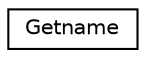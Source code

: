 digraph "Graphical Class Hierarchy"
{
  edge [fontname="Helvetica",fontsize="10",labelfontname="Helvetica",labelfontsize="10"];
  node [fontname="Helvetica",fontsize="10",shape=record];
  rankdir="LR";
  Node1 [label="Getname",height=0.2,width=0.4,color="black", fillcolor="white", style="filled",URL="$classGetname.html"];
}
